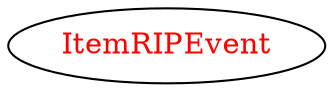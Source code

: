 digraph dependencyGraph {
 concentrate=true;
 ranksep="2.0";
 rankdir="LR"; 
 splines="ortho";
"ItemRIPEvent" [fontcolor="red"];
}